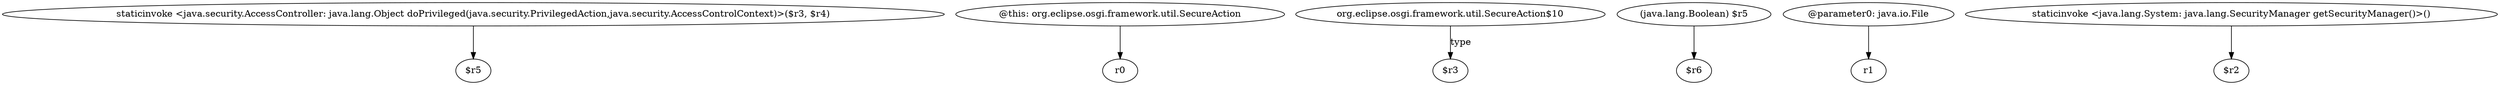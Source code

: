 digraph g {
0[label="staticinvoke <java.security.AccessController: java.lang.Object doPrivileged(java.security.PrivilegedAction,java.security.AccessControlContext)>($r3, $r4)"]
1[label="$r5"]
0->1[label=""]
2[label="@this: org.eclipse.osgi.framework.util.SecureAction"]
3[label="r0"]
2->3[label=""]
4[label="org.eclipse.osgi.framework.util.SecureAction$10"]
5[label="$r3"]
4->5[label="type"]
6[label="(java.lang.Boolean) $r5"]
7[label="$r6"]
6->7[label=""]
8[label="@parameter0: java.io.File"]
9[label="r1"]
8->9[label=""]
10[label="staticinvoke <java.lang.System: java.lang.SecurityManager getSecurityManager()>()"]
11[label="$r2"]
10->11[label=""]
}